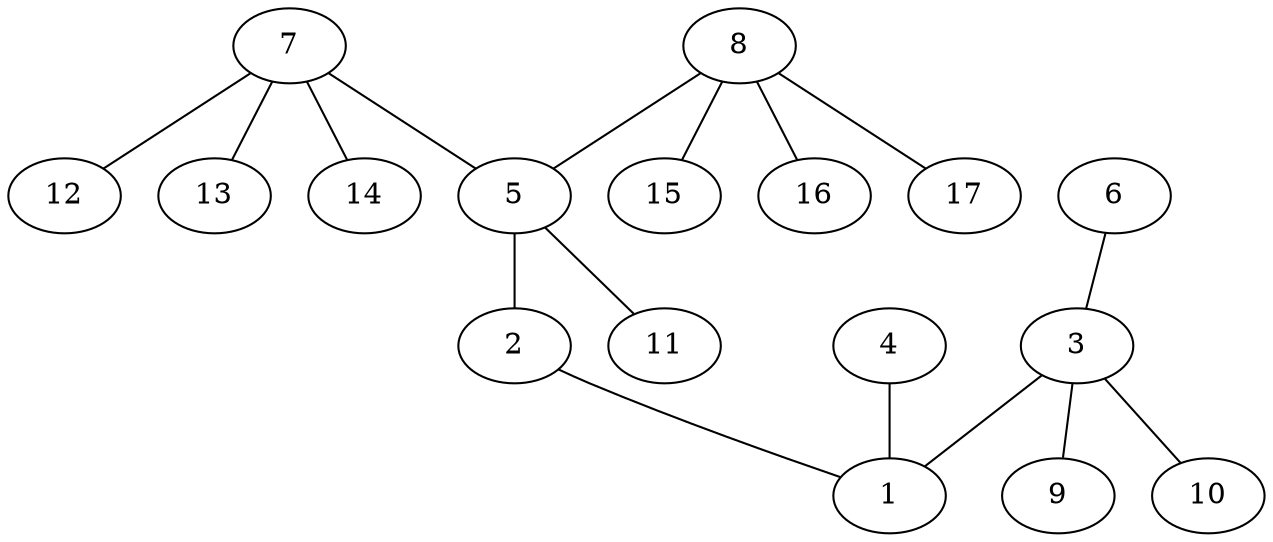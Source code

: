 graph molecule_2749 {
	1	 [chem=C];
	2	 [chem=O];
	2 -- 1	 [valence=1];
	3	 [chem=C];
	3 -- 1	 [valence=1];
	9	 [chem=H];
	3 -- 9	 [valence=1];
	10	 [chem=H];
	3 -- 10	 [valence=1];
	4	 [chem=O];
	4 -- 1	 [valence=2];
	5	 [chem=C];
	5 -- 2	 [valence=1];
	11	 [chem=H];
	5 -- 11	 [valence=1];
	6	 [chem=Cl];
	6 -- 3	 [valence=1];
	7	 [chem=C];
	7 -- 5	 [valence=1];
	12	 [chem=H];
	7 -- 12	 [valence=1];
	13	 [chem=H];
	7 -- 13	 [valence=1];
	14	 [chem=H];
	7 -- 14	 [valence=1];
	8	 [chem=C];
	8 -- 5	 [valence=1];
	15	 [chem=H];
	8 -- 15	 [valence=1];
	16	 [chem=H];
	8 -- 16	 [valence=1];
	17	 [chem=H];
	8 -- 17	 [valence=1];
}
